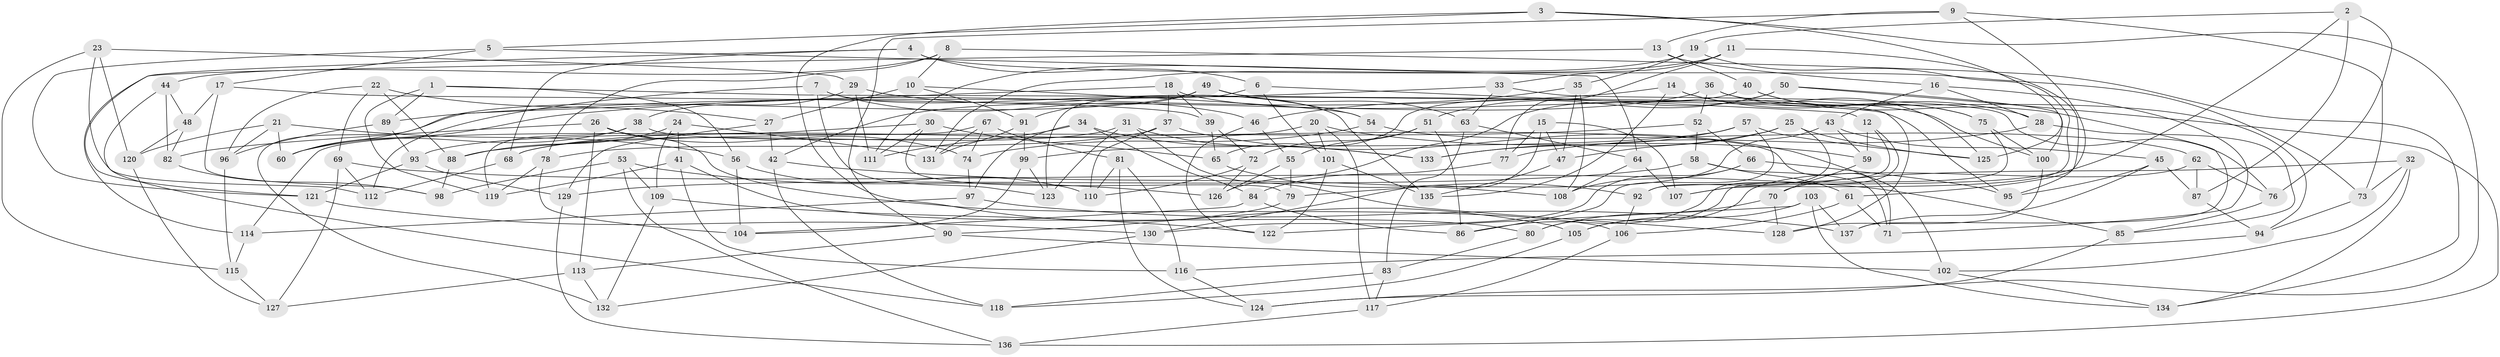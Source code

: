 // Generated by graph-tools (version 1.1) at 2025/26/03/09/25 03:26:51]
// undirected, 137 vertices, 274 edges
graph export_dot {
graph [start="1"]
  node [color=gray90,style=filled];
  1;
  2;
  3;
  4;
  5;
  6;
  7;
  8;
  9;
  10;
  11;
  12;
  13;
  14;
  15;
  16;
  17;
  18;
  19;
  20;
  21;
  22;
  23;
  24;
  25;
  26;
  27;
  28;
  29;
  30;
  31;
  32;
  33;
  34;
  35;
  36;
  37;
  38;
  39;
  40;
  41;
  42;
  43;
  44;
  45;
  46;
  47;
  48;
  49;
  50;
  51;
  52;
  53;
  54;
  55;
  56;
  57;
  58;
  59;
  60;
  61;
  62;
  63;
  64;
  65;
  66;
  67;
  68;
  69;
  70;
  71;
  72;
  73;
  74;
  75;
  76;
  77;
  78;
  79;
  80;
  81;
  82;
  83;
  84;
  85;
  86;
  87;
  88;
  89;
  90;
  91;
  92;
  93;
  94;
  95;
  96;
  97;
  98;
  99;
  100;
  101;
  102;
  103;
  104;
  105;
  106;
  107;
  108;
  109;
  110;
  111;
  112;
  113;
  114;
  115;
  116;
  117;
  118;
  119;
  120;
  121;
  122;
  123;
  124;
  125;
  126;
  127;
  128;
  129;
  130;
  131;
  132;
  133;
  134;
  135;
  136;
  137;
  1 -- 89;
  1 -- 95;
  1 -- 56;
  1 -- 119;
  2 -- 76;
  2 -- 107;
  2 -- 87;
  2 -- 19;
  3 -- 105;
  3 -- 124;
  3 -- 5;
  3 -- 125;
  4 -- 6;
  4 -- 73;
  4 -- 121;
  4 -- 68;
  5 -- 17;
  5 -- 121;
  5 -- 64;
  6 -- 123;
  6 -- 101;
  6 -- 12;
  7 -- 112;
  7 -- 46;
  7 -- 123;
  7 -- 135;
  8 -- 134;
  8 -- 10;
  8 -- 78;
  8 -- 44;
  9 -- 61;
  9 -- 73;
  9 -- 90;
  9 -- 13;
  10 -- 54;
  10 -- 27;
  10 -- 91;
  11 -- 131;
  11 -- 95;
  11 -- 33;
  11 -- 77;
  12 -- 92;
  12 -- 86;
  12 -- 59;
  13 -- 16;
  13 -- 114;
  13 -- 40;
  14 -- 60;
  14 -- 28;
  14 -- 135;
  14 -- 125;
  15 -- 130;
  15 -- 107;
  15 -- 47;
  15 -- 77;
  16 -- 71;
  16 -- 43;
  16 -- 28;
  17 -- 39;
  17 -- 48;
  17 -- 98;
  18 -- 100;
  18 -- 37;
  18 -- 60;
  18 -- 39;
  19 -- 35;
  19 -- 107;
  19 -- 111;
  20 -- 59;
  20 -- 117;
  20 -- 101;
  20 -- 68;
  21 -- 96;
  21 -- 56;
  21 -- 60;
  21 -- 120;
  22 -- 96;
  22 -- 69;
  22 -- 27;
  22 -- 88;
  23 -- 112;
  23 -- 115;
  23 -- 29;
  23 -- 120;
  24 -- 109;
  24 -- 41;
  24 -- 131;
  24 -- 88;
  25 -- 133;
  25 -- 47;
  25 -- 125;
  25 -- 92;
  26 -- 113;
  26 -- 106;
  26 -- 82;
  26 -- 74;
  27 -- 42;
  27 -- 129;
  28 -- 85;
  28 -- 77;
  29 -- 54;
  29 -- 38;
  29 -- 111;
  30 -- 79;
  30 -- 111;
  30 -- 93;
  30 -- 65;
  31 -- 133;
  31 -- 123;
  31 -- 128;
  31 -- 68;
  32 -- 73;
  32 -- 134;
  32 -- 70;
  32 -- 102;
  33 -- 89;
  33 -- 76;
  33 -- 63;
  34 -- 111;
  34 -- 133;
  34 -- 84;
  34 -- 97;
  35 -- 47;
  35 -- 108;
  35 -- 46;
  36 -- 42;
  36 -- 94;
  36 -- 52;
  36 -- 75;
  37 -- 78;
  37 -- 110;
  37 -- 102;
  38 -- 71;
  38 -- 119;
  38 -- 60;
  39 -- 72;
  39 -- 65;
  40 -- 75;
  40 -- 137;
  40 -- 65;
  41 -- 116;
  41 -- 119;
  41 -- 80;
  42 -- 118;
  42 -- 108;
  43 -- 79;
  43 -- 45;
  43 -- 59;
  44 -- 82;
  44 -- 118;
  44 -- 48;
  45 -- 87;
  45 -- 95;
  45 -- 137;
  46 -- 122;
  46 -- 55;
  47 -- 135;
  48 -- 82;
  48 -- 120;
  49 -- 91;
  49 -- 128;
  49 -- 63;
  49 -- 132;
  50 -- 126;
  50 -- 51;
  50 -- 136;
  50 -- 100;
  51 -- 55;
  51 -- 86;
  51 -- 72;
  52 -- 66;
  52 -- 88;
  52 -- 58;
  53 -- 98;
  53 -- 109;
  53 -- 136;
  53 -- 126;
  54 -- 74;
  54 -- 62;
  55 -- 126;
  55 -- 79;
  56 -- 110;
  56 -- 104;
  57 -- 133;
  57 -- 86;
  57 -- 99;
  57 -- 125;
  58 -- 71;
  58 -- 129;
  58 -- 61;
  59 -- 70;
  61 -- 71;
  61 -- 106;
  62 -- 105;
  62 -- 87;
  62 -- 76;
  63 -- 83;
  63 -- 64;
  64 -- 107;
  64 -- 108;
  65 -- 92;
  66 -- 95;
  66 -- 130;
  66 -- 108;
  67 -- 74;
  67 -- 131;
  67 -- 81;
  67 -- 114;
  68 -- 112;
  69 -- 85;
  69 -- 112;
  69 -- 127;
  70 -- 128;
  70 -- 80;
  72 -- 110;
  72 -- 126;
  73 -- 94;
  74 -- 97;
  75 -- 100;
  75 -- 80;
  76 -- 85;
  77 -- 84;
  78 -- 104;
  78 -- 119;
  79 -- 90;
  80 -- 83;
  81 -- 124;
  81 -- 116;
  81 -- 110;
  82 -- 98;
  83 -- 118;
  83 -- 117;
  84 -- 86;
  84 -- 104;
  85 -- 124;
  87 -- 94;
  88 -- 98;
  89 -- 93;
  89 -- 96;
  90 -- 113;
  90 -- 102;
  91 -- 99;
  91 -- 131;
  92 -- 106;
  93 -- 129;
  93 -- 121;
  94 -- 116;
  96 -- 115;
  97 -- 137;
  97 -- 114;
  99 -- 123;
  99 -- 104;
  100 -- 128;
  101 -- 135;
  101 -- 122;
  102 -- 134;
  103 -- 134;
  103 -- 105;
  103 -- 137;
  103 -- 122;
  105 -- 118;
  106 -- 117;
  109 -- 122;
  109 -- 132;
  113 -- 132;
  113 -- 127;
  114 -- 115;
  115 -- 127;
  116 -- 124;
  117 -- 136;
  120 -- 127;
  121 -- 130;
  129 -- 136;
  130 -- 132;
}
